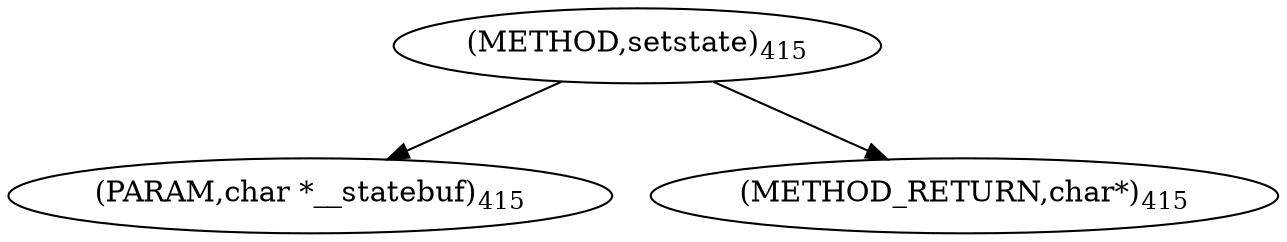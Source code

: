 digraph "setstate" {  
"4794" [label = <(METHOD,setstate)<SUB>415</SUB>> ]
"4795" [label = <(PARAM,char *__statebuf)<SUB>415</SUB>> ]
"4796" [label = <(METHOD_RETURN,char*)<SUB>415</SUB>> ]
  "4794" -> "4795" 
  "4794" -> "4796" 
}
